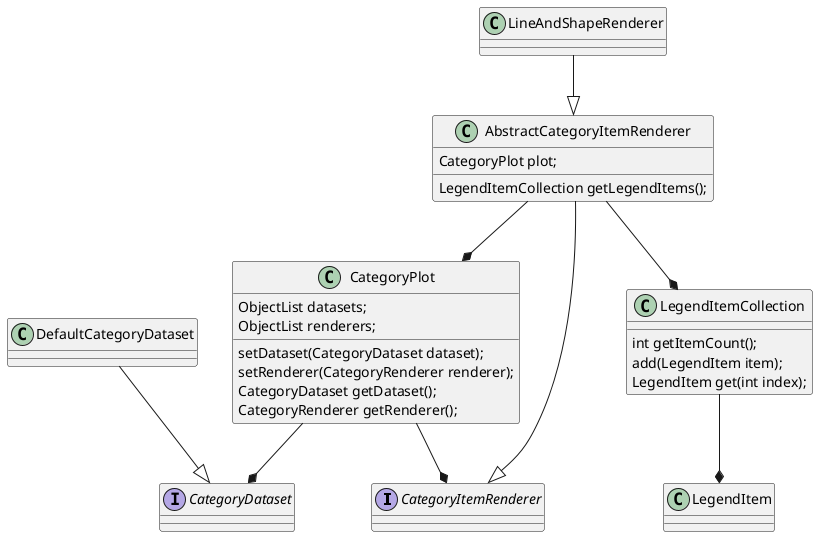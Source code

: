@startuml
interface CategoryItemRenderer
interface CategoryDataset
abstract AbstractCategoryItemRenderer
class CategoryPlot {
    ObjectList datasets;
    ObjectList renderers;
}
class AbstractCategoryItemRenderer {
	CategoryPlot plot;
	LegendItemCollection getLegendItems();
}
class CategoryPlot {
	setDataset(CategoryDataset dataset);
	setRenderer(CategoryRenderer renderer);
	CategoryDataset getDataset();
	CategoryRenderer getRenderer();
}
class LegendItemCollection {
	int getItemCount();
	add(LegendItem item);
	LegendItem get(int index);
}
LineAndShapeRenderer --|> AbstractCategoryItemRenderer
AbstractCategoryItemRenderer --|> CategoryItemRenderer
DefaultCategoryDataset --|> CategoryDataset
AbstractCategoryItemRenderer --* CategoryPlot
CategoryPlot --* CategoryDataset
CategoryPlot --* CategoryItemRenderer
AbstractCategoryItemRenderer --* LegendItemCollection
LegendItemCollection --* LegendItem
@enduml